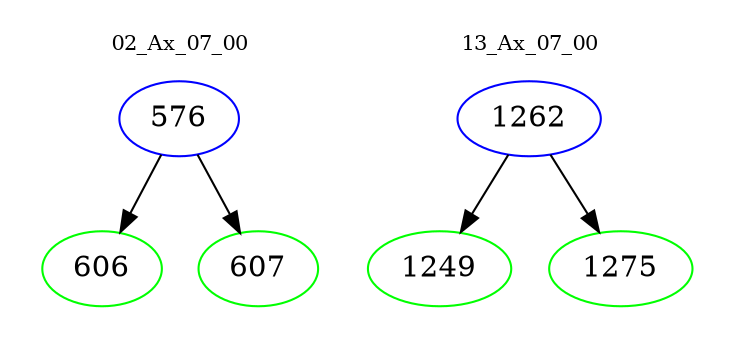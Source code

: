 digraph{
subgraph cluster_0 {
color = white
label = "02_Ax_07_00";
fontsize=10;
T0_576 [label="576", color="blue"]
T0_576 -> T0_606 [color="black"]
T0_606 [label="606", color="green"]
T0_576 -> T0_607 [color="black"]
T0_607 [label="607", color="green"]
}
subgraph cluster_1 {
color = white
label = "13_Ax_07_00";
fontsize=10;
T1_1262 [label="1262", color="blue"]
T1_1262 -> T1_1249 [color="black"]
T1_1249 [label="1249", color="green"]
T1_1262 -> T1_1275 [color="black"]
T1_1275 [label="1275", color="green"]
}
}
